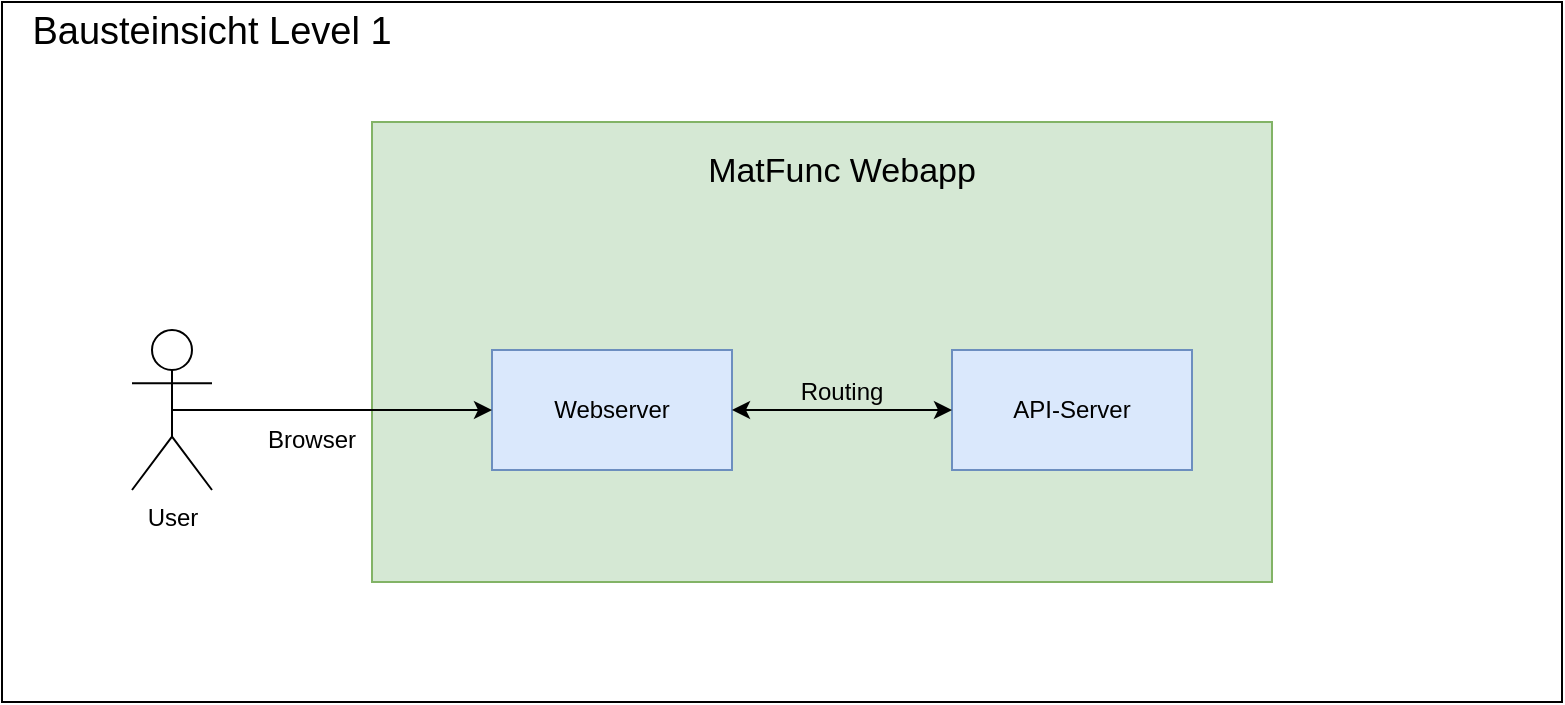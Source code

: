<mxfile version="23.1.5" type="device">
  <diagram name="Page-1" id="sqGrGM3prYD-wbCHXvAt">
    <mxGraphModel dx="1434" dy="836" grid="1" gridSize="10" guides="1" tooltips="1" connect="1" arrows="1" fold="1" page="1" pageScale="1" pageWidth="1169" pageHeight="827" math="0" shadow="0">
      <root>
        <mxCell id="0" />
        <mxCell id="1" parent="0" />
        <mxCell id="Wki4ykxRImbt2XhLLRFu-13" value="" style="rounded=0;whiteSpace=wrap;html=1;" vertex="1" parent="1">
          <mxGeometry x="195" y="210" width="780" height="350" as="geometry" />
        </mxCell>
        <mxCell id="Wki4ykxRImbt2XhLLRFu-2" value="" style="rounded=0;whiteSpace=wrap;html=1;fillColor=#d5e8d4;strokeColor=#82b366;" vertex="1" parent="1">
          <mxGeometry x="380" y="270" width="450" height="230" as="geometry" />
        </mxCell>
        <mxCell id="Wki4ykxRImbt2XhLLRFu-3" value="Webserver" style="rounded=0;whiteSpace=wrap;html=1;fillColor=#dae8fc;strokeColor=#6c8ebf;" vertex="1" parent="1">
          <mxGeometry x="440" y="384" width="120" height="60" as="geometry" />
        </mxCell>
        <mxCell id="Wki4ykxRImbt2XhLLRFu-4" value="API-Server" style="rounded=0;whiteSpace=wrap;html=1;fillColor=#dae8fc;strokeColor=#6c8ebf;" vertex="1" parent="1">
          <mxGeometry x="670" y="384" width="120" height="60" as="geometry" />
        </mxCell>
        <mxCell id="Wki4ykxRImbt2XhLLRFu-5" value="User" style="shape=umlActor;verticalLabelPosition=bottom;verticalAlign=top;html=1;outlineConnect=0;" vertex="1" parent="1">
          <mxGeometry x="260" y="374" width="40" height="80" as="geometry" />
        </mxCell>
        <mxCell id="Wki4ykxRImbt2XhLLRFu-6" value="MatFunc Webapp" style="text;strokeColor=none;align=center;fillColor=none;html=1;verticalAlign=middle;whiteSpace=wrap;rounded=0;fontSize=17;" vertex="1" parent="1">
          <mxGeometry x="530" y="280" width="170" height="30" as="geometry" />
        </mxCell>
        <mxCell id="Wki4ykxRImbt2XhLLRFu-7" value="" style="endArrow=classic;html=1;rounded=0;entryX=0;entryY=0.5;entryDx=0;entryDy=0;exitX=0.5;exitY=0.5;exitDx=0;exitDy=0;exitPerimeter=0;" edge="1" parent="1" source="Wki4ykxRImbt2XhLLRFu-5" target="Wki4ykxRImbt2XhLLRFu-3">
          <mxGeometry width="50" height="50" relative="1" as="geometry">
            <mxPoint x="300" y="340" as="sourcePoint" />
            <mxPoint x="350" y="290" as="targetPoint" />
          </mxGeometry>
        </mxCell>
        <mxCell id="Wki4ykxRImbt2XhLLRFu-8" value="" style="endArrow=classic;startArrow=classic;html=1;rounded=0;entryX=0;entryY=0.5;entryDx=0;entryDy=0;exitX=1;exitY=0.5;exitDx=0;exitDy=0;" edge="1" parent="1" source="Wki4ykxRImbt2XhLLRFu-3" target="Wki4ykxRImbt2XhLLRFu-4">
          <mxGeometry width="50" height="50" relative="1" as="geometry">
            <mxPoint x="580" y="500" as="sourcePoint" />
            <mxPoint x="630" y="450" as="targetPoint" />
          </mxGeometry>
        </mxCell>
        <mxCell id="Wki4ykxRImbt2XhLLRFu-9" value="Browser" style="text;strokeColor=none;align=center;fillColor=none;html=1;verticalAlign=middle;whiteSpace=wrap;rounded=0;" vertex="1" parent="1">
          <mxGeometry x="320" y="414" width="60" height="30" as="geometry" />
        </mxCell>
        <mxCell id="Wki4ykxRImbt2XhLLRFu-10" value="Routing" style="text;strokeColor=none;align=center;fillColor=none;html=1;verticalAlign=middle;whiteSpace=wrap;rounded=0;" vertex="1" parent="1">
          <mxGeometry x="585" y="390" width="60" height="30" as="geometry" />
        </mxCell>
        <mxCell id="Wki4ykxRImbt2XhLLRFu-14" value="Bausteinsicht Level 1" style="text;strokeColor=none;align=center;fillColor=none;html=1;verticalAlign=middle;whiteSpace=wrap;rounded=0;fontSize=19;" vertex="1" parent="1">
          <mxGeometry x="195" y="210" width="210" height="30" as="geometry" />
        </mxCell>
      </root>
    </mxGraphModel>
  </diagram>
</mxfile>
